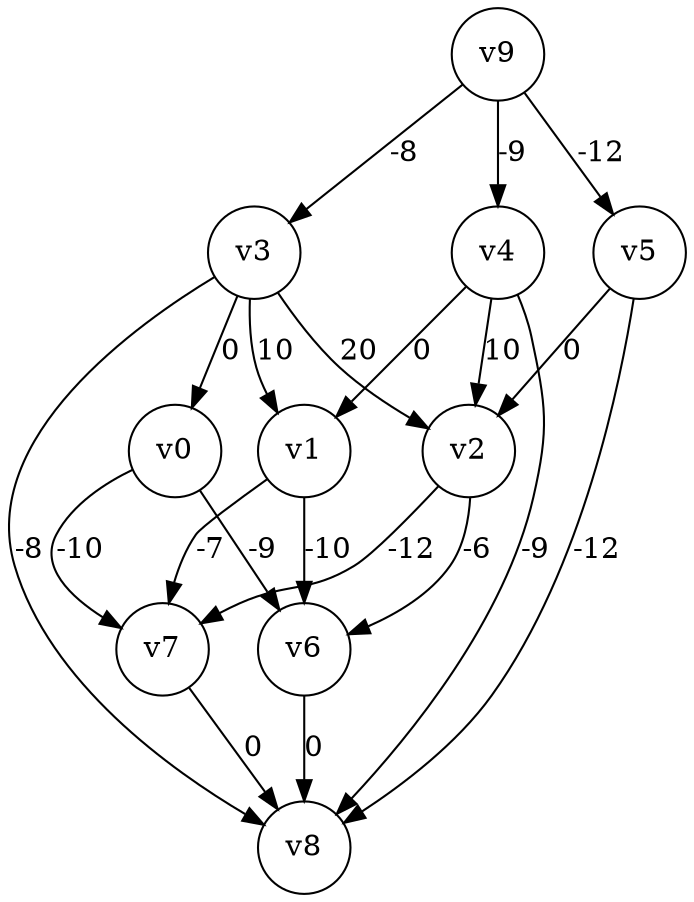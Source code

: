digraph
{
	node [shape=circle, label="v0"] 0;
	node [shape=circle, label="v1"] 1;
	node [shape=circle, label="v2"] 2;
	node [shape=circle, label="v3"] 3;
	node [shape=circle, label="v4"] 4;
	node [shape=circle, label="v5"] 5;
	node [shape=circle, label="v6"] 6;
	node [shape=circle, label="v7"] 7;
	node [shape=circle, label="v8"] 8;
	node [shape=circle, label="v9"] 9;
	0 -> 6 [label="-9"]
	0 -> 7 [label="-10"]
	1 -> 6 [label="-10"]
	1 -> 7 [label="-7"]
	2 -> 6 [label="-6"]
	2 -> 7 [label="-12"]
	3 -> 0 [label="0"]
	3 -> 1 [label="10"]
	3 -> 2 [label="20"]
	3 -> 8 [label="-8"]
	4 -> 1 [label="0"]
	4 -> 2 [label="10"]
	4 -> 8 [label="-9"]
	5 -> 2 [label="0"]
	5 -> 8 [label="-12"]
	6 -> 8 [label="0"]
	7 -> 8 [label="0"]
	9 -> 3 [label="-8"]
	9 -> 4 [label="-9"]
	9 -> 5 [label="-12"]
}

